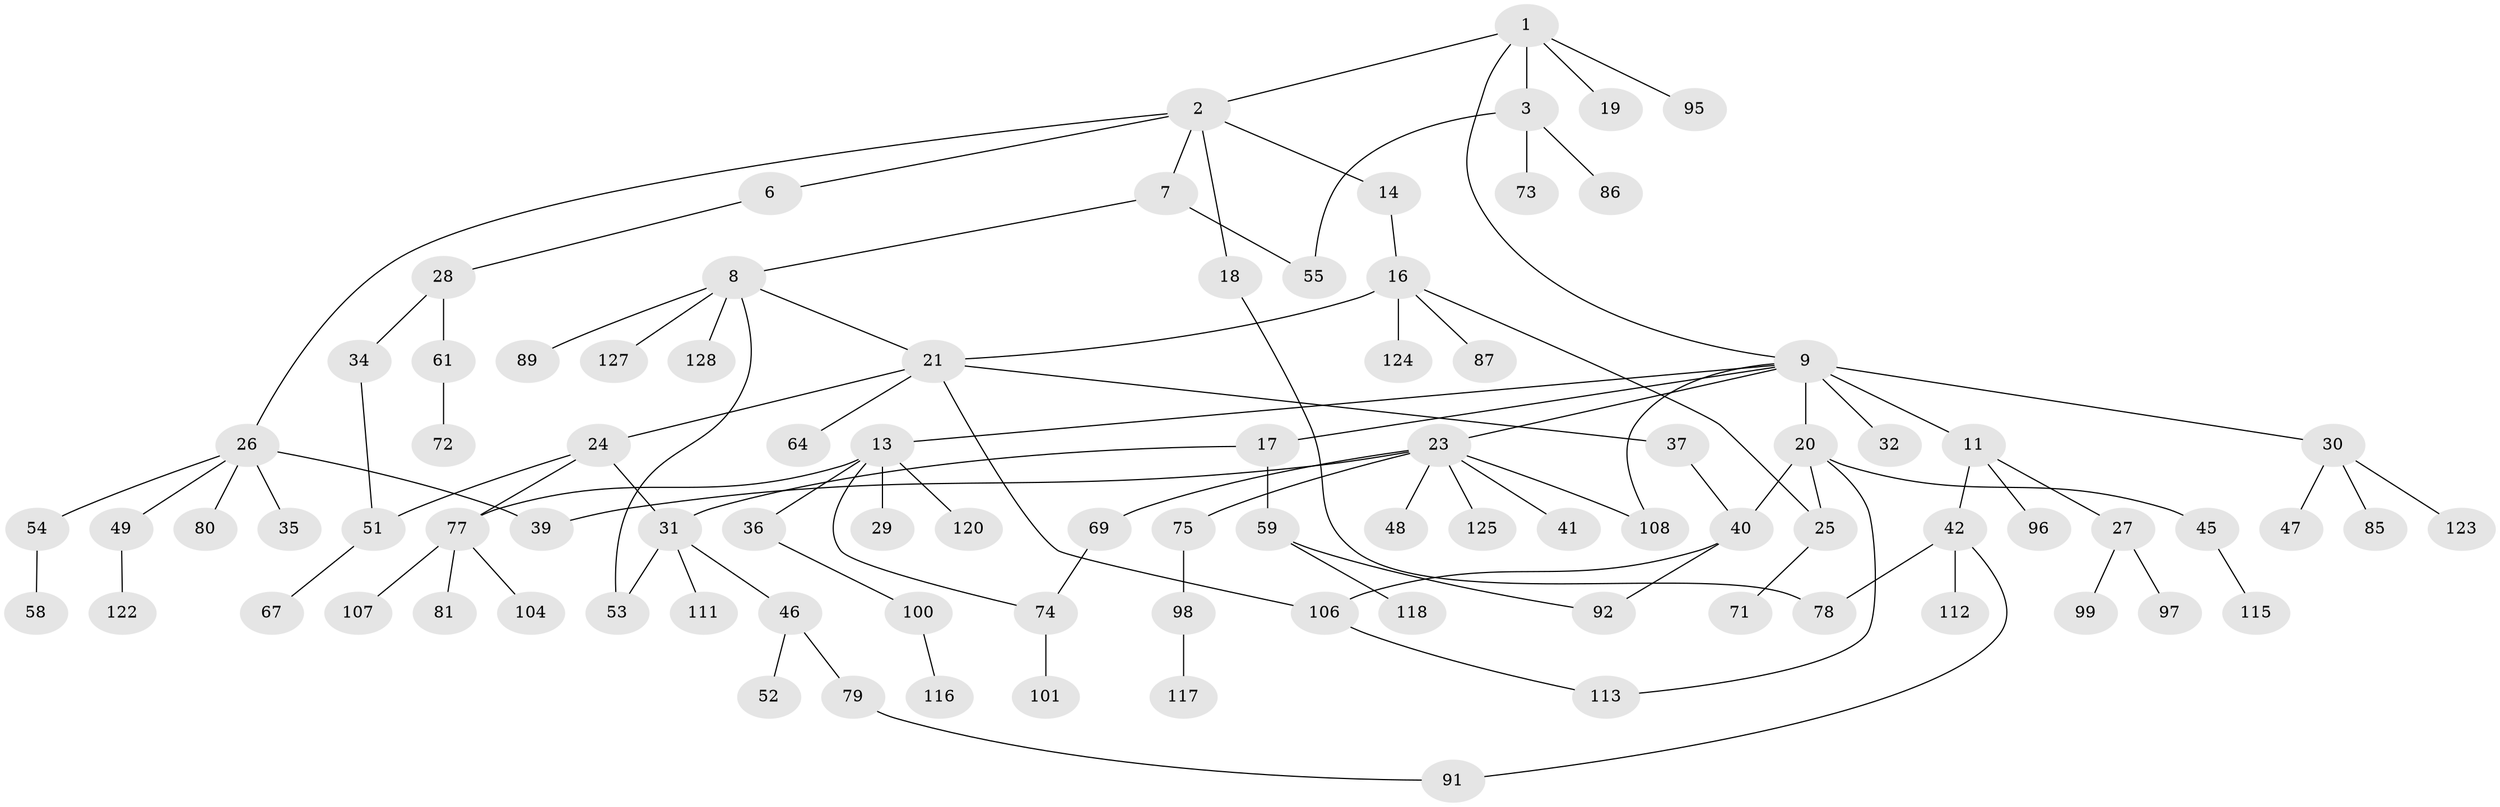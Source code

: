 // original degree distribution, {6: 0.015625, 4: 0.09375, 2: 0.203125, 1: 0.421875, 3: 0.203125, 5: 0.046875, 7: 0.015625}
// Generated by graph-tools (version 1.1) at 2025/41/03/06/25 10:41:27]
// undirected, 91 vertices, 106 edges
graph export_dot {
graph [start="1"]
  node [color=gray90,style=filled];
  1 [super="+4"];
  2 [super="+5"];
  3 [super="+15"];
  6 [super="+70"];
  7 [super="+88"];
  8 [super="+12"];
  9 [super="+10"];
  11 [super="+56"];
  13 [super="+66"];
  14;
  16 [super="+43"];
  17 [super="+38"];
  18;
  19;
  20 [super="+83"];
  21 [super="+22"];
  23 [super="+33"];
  24 [super="+93"];
  25 [super="+105"];
  26 [super="+65"];
  27;
  28 [super="+114"];
  29;
  30 [super="+44"];
  31 [super="+84"];
  32;
  34 [super="+60"];
  35;
  36;
  37;
  39 [super="+102"];
  40 [super="+63"];
  41;
  42 [super="+119"];
  45;
  46 [super="+50"];
  47;
  48;
  49 [super="+62"];
  51 [super="+57"];
  52;
  53 [super="+90"];
  54;
  55 [super="+110"];
  58 [super="+76"];
  59;
  61 [super="+68"];
  64;
  67;
  69;
  71;
  72 [super="+82"];
  73;
  74 [super="+109"];
  75;
  77 [super="+94"];
  78;
  79;
  80;
  81;
  85;
  86;
  87 [super="+126"];
  89;
  91 [super="+121"];
  92;
  95;
  96;
  97;
  98;
  99;
  100 [super="+103"];
  101;
  104;
  106;
  107;
  108;
  111;
  112;
  113;
  115;
  116;
  117;
  118;
  120;
  122;
  123;
  124;
  125;
  127;
  128;
  1 -- 2;
  1 -- 3;
  1 -- 9;
  1 -- 19;
  1 -- 95;
  2 -- 6;
  2 -- 18;
  2 -- 26;
  2 -- 14;
  2 -- 7;
  3 -- 73;
  3 -- 86;
  3 -- 55;
  6 -- 28;
  7 -- 8;
  7 -- 55;
  8 -- 89;
  8 -- 127;
  8 -- 128;
  8 -- 21;
  8 -- 53;
  9 -- 11;
  9 -- 17;
  9 -- 20;
  9 -- 23;
  9 -- 30;
  9 -- 32;
  9 -- 108;
  9 -- 13;
  11 -- 27;
  11 -- 42 [weight=2];
  11 -- 96;
  13 -- 29;
  13 -- 36;
  13 -- 120;
  13 -- 77;
  13 -- 74;
  14 -- 16;
  16 -- 124;
  16 -- 21;
  16 -- 25;
  16 -- 87;
  17 -- 31;
  17 -- 59;
  18 -- 78;
  20 -- 25;
  20 -- 45;
  20 -- 40;
  20 -- 113;
  21 -- 106;
  21 -- 64;
  21 -- 37;
  21 -- 24;
  23 -- 108;
  23 -- 48;
  23 -- 69;
  23 -- 39;
  23 -- 41;
  23 -- 75;
  23 -- 125;
  24 -- 31;
  24 -- 77;
  24 -- 51;
  25 -- 71;
  26 -- 35;
  26 -- 49;
  26 -- 54;
  26 -- 80;
  26 -- 39;
  27 -- 97;
  27 -- 99;
  28 -- 34;
  28 -- 61;
  30 -- 123;
  30 -- 85;
  30 -- 47;
  31 -- 46;
  31 -- 111;
  31 -- 53;
  34 -- 51;
  36 -- 100;
  37 -- 40;
  40 -- 106;
  40 -- 92;
  42 -- 91;
  42 -- 112;
  42 -- 78;
  45 -- 115;
  46 -- 52;
  46 -- 79;
  49 -- 122;
  51 -- 67;
  54 -- 58;
  59 -- 118;
  59 -- 92;
  61 -- 72;
  69 -- 74;
  74 -- 101;
  75 -- 98;
  77 -- 81;
  77 -- 107;
  77 -- 104;
  79 -- 91;
  98 -- 117;
  100 -- 116;
  106 -- 113;
}
